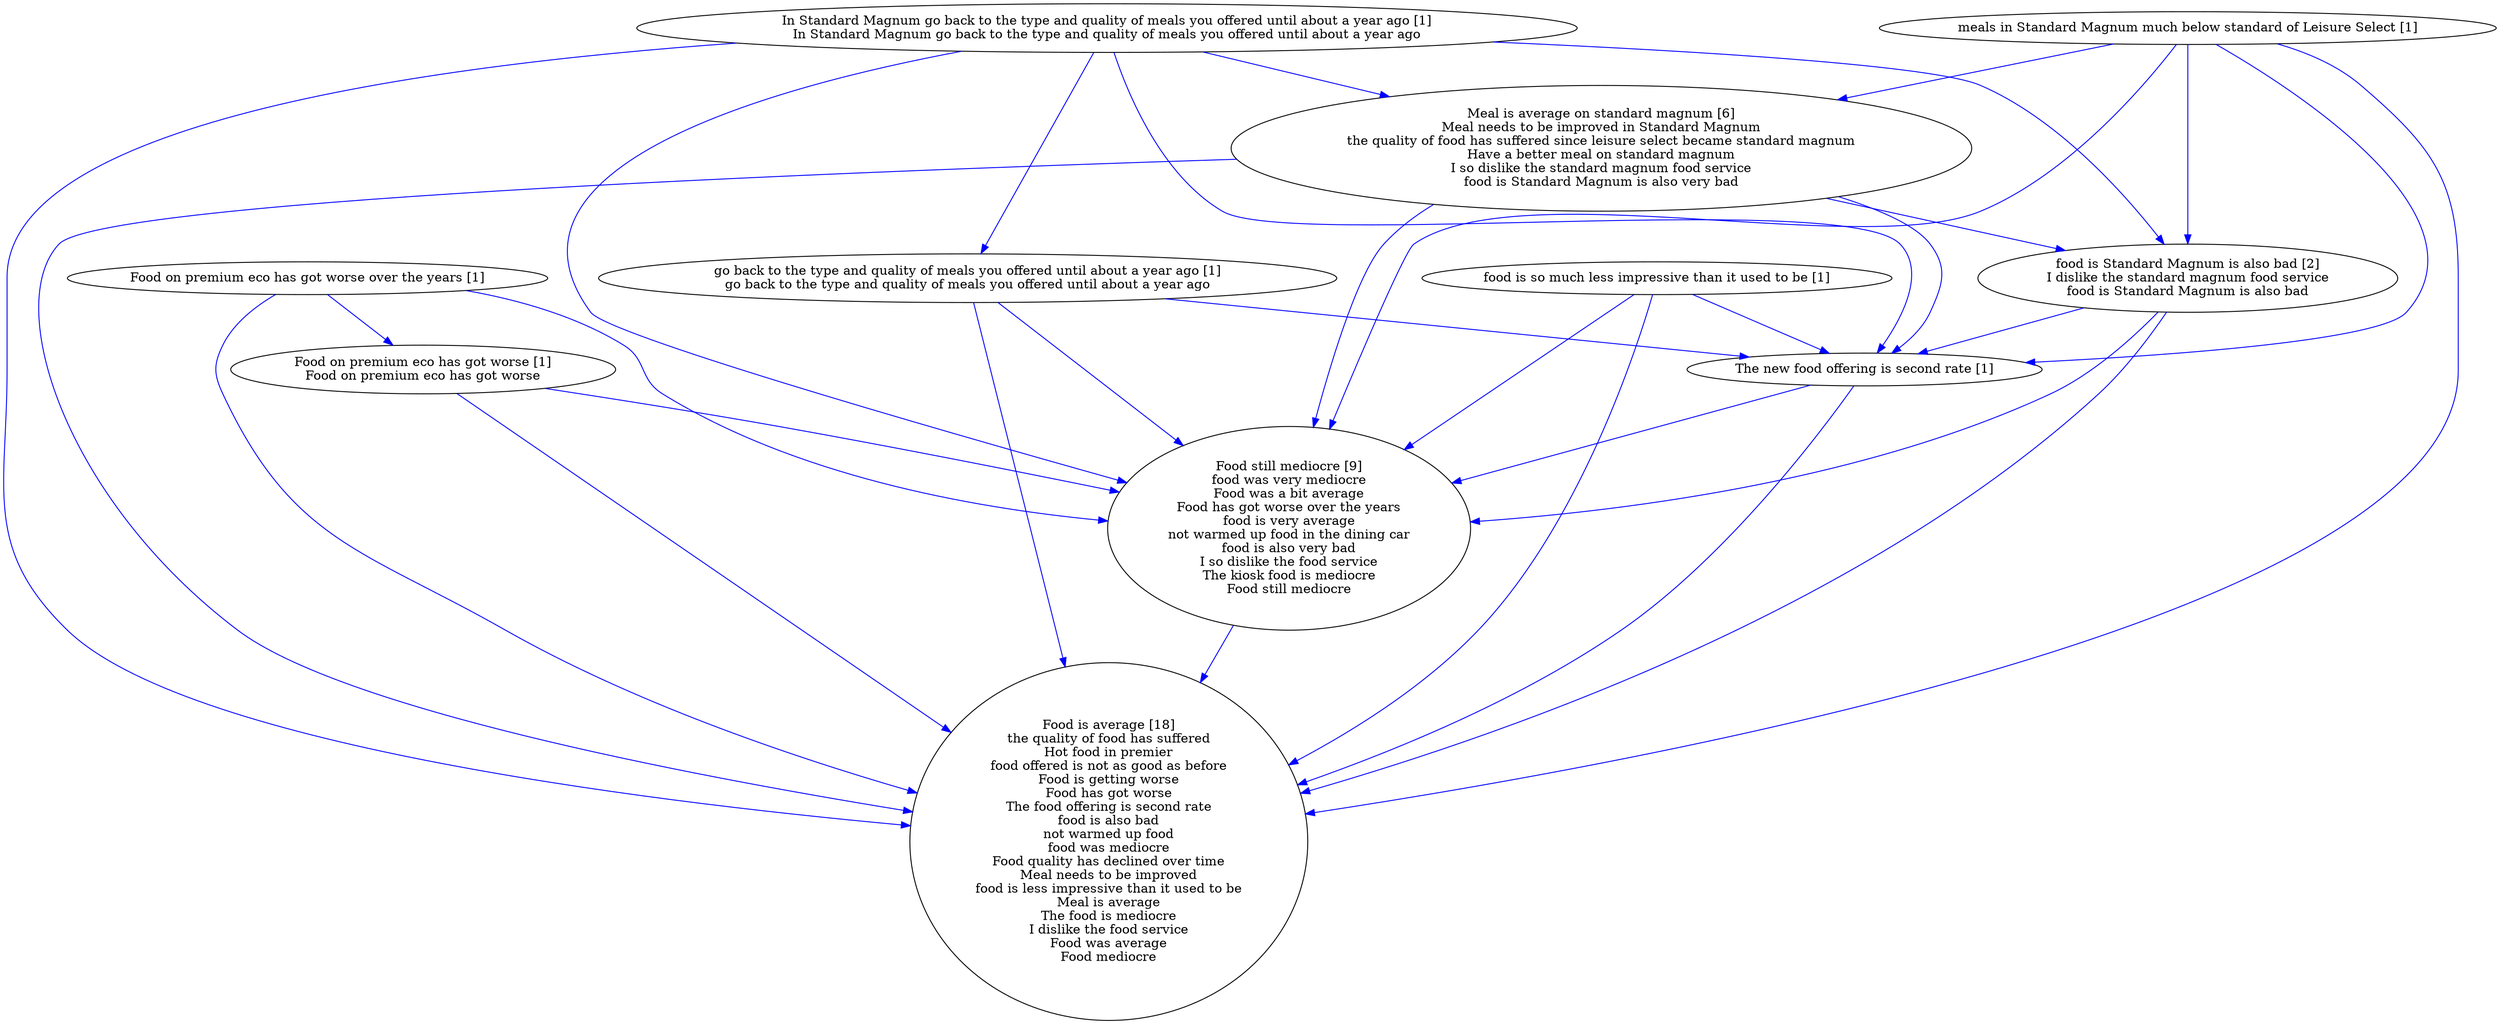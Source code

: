digraph collapsedGraph {
"food is Standard Magnum is also bad [2]\nI dislike the standard magnum food service\nfood is Standard Magnum is also bad""Food is average [18]\nthe quality of food has suffered\nHot food in premier\nfood offered is not as good as before\nFood is getting worse\nFood has got worse\nThe food offering is second rate\nfood is also bad\nnot warmed up food\nfood was mediocre\nFood quality has declined over time\nMeal needs to be improved\nfood is less impressive than it used to be\nMeal is average\nThe food is mediocre\nI dislike the food service\nFood was average\nFood mediocre""Meal is average on standard magnum [6]\nMeal needs to be improved in Standard Magnum\nthe quality of food has suffered since leisure select became standard magnum\nHave a better meal on standard magnum\nI so dislike the standard magnum food service\nfood is Standard Magnum is also very bad""Food still mediocre [9]\nfood was very mediocre\nFood was a bit average\nFood has got worse over the years\nfood is very average\nnot warmed up food in the dining car\nfood is also very bad\nI so dislike the food service\nThe kiosk food is mediocre\nFood still mediocre""Food on premium eco has got worse over the years [1]""Food on premium eco has got worse [1]\nFood on premium eco has got worse""In Standard Magnum go back to the type and quality of meals you offered until about a year ago [1]\nIn Standard Magnum go back to the type and quality of meals you offered until about a year ago""go back to the type and quality of meals you offered until about a year ago [1]\ngo back to the type and quality of meals you offered until about a year ago""The new food offering is second rate [1]""food is so much less impressive than it used to be [1]""meals in Standard Magnum much below standard of Leisure Select [1]""food is so much less impressive than it used to be [1]" -> "Food is average [18]\nthe quality of food has suffered\nHot food in premier\nfood offered is not as good as before\nFood is getting worse\nFood has got worse\nThe food offering is second rate\nfood is also bad\nnot warmed up food\nfood was mediocre\nFood quality has declined over time\nMeal needs to be improved\nfood is less impressive than it used to be\nMeal is average\nThe food is mediocre\nI dislike the food service\nFood was average\nFood mediocre" [color=blue]
"Food still mediocre [9]\nfood was very mediocre\nFood was a bit average\nFood has got worse over the years\nfood is very average\nnot warmed up food in the dining car\nfood is also very bad\nI so dislike the food service\nThe kiosk food is mediocre\nFood still mediocre" -> "Food is average [18]\nthe quality of food has suffered\nHot food in premier\nfood offered is not as good as before\nFood is getting worse\nFood has got worse\nThe food offering is second rate\nfood is also bad\nnot warmed up food\nfood was mediocre\nFood quality has declined over time\nMeal needs to be improved\nfood is less impressive than it used to be\nMeal is average\nThe food is mediocre\nI dislike the food service\nFood was average\nFood mediocre" [color=blue]
"Food on premium eco has got worse [1]\nFood on premium eco has got worse" -> "Food still mediocre [9]\nfood was very mediocre\nFood was a bit average\nFood has got worse over the years\nfood is very average\nnot warmed up food in the dining car\nfood is also very bad\nI so dislike the food service\nThe kiosk food is mediocre\nFood still mediocre" [color=blue]
"In Standard Magnum go back to the type and quality of meals you offered until about a year ago [1]\nIn Standard Magnum go back to the type and quality of meals you offered until about a year ago" -> "Food is average [18]\nthe quality of food has suffered\nHot food in premier\nfood offered is not as good as before\nFood is getting worse\nFood has got worse\nThe food offering is second rate\nfood is also bad\nnot warmed up food\nfood was mediocre\nFood quality has declined over time\nMeal needs to be improved\nfood is less impressive than it used to be\nMeal is average\nThe food is mediocre\nI dislike the food service\nFood was average\nFood mediocre" [color=blue]
"food is so much less impressive than it used to be [1]" -> "The new food offering is second rate [1]" [color=blue]
"meals in Standard Magnum much below standard of Leisure Select [1]" -> "food is Standard Magnum is also bad [2]\nI dislike the standard magnum food service\nfood is Standard Magnum is also bad" [color=blue]
"meals in Standard Magnum much below standard of Leisure Select [1]" -> "Food still mediocre [9]\nfood was very mediocre\nFood was a bit average\nFood has got worse over the years\nfood is very average\nnot warmed up food in the dining car\nfood is also very bad\nI so dislike the food service\nThe kiosk food is mediocre\nFood still mediocre" [color=blue]
"meals in Standard Magnum much below standard of Leisure Select [1]" -> "Meal is average on standard magnum [6]\nMeal needs to be improved in Standard Magnum\nthe quality of food has suffered since leisure select became standard magnum\nHave a better meal on standard magnum\nI so dislike the standard magnum food service\nfood is Standard Magnum is also very bad" [color=blue]
"The new food offering is second rate [1]" -> "Food is average [18]\nthe quality of food has suffered\nHot food in premier\nfood offered is not as good as before\nFood is getting worse\nFood has got worse\nThe food offering is second rate\nfood is also bad\nnot warmed up food\nfood was mediocre\nFood quality has declined over time\nMeal needs to be improved\nfood is less impressive than it used to be\nMeal is average\nThe food is mediocre\nI dislike the food service\nFood was average\nFood mediocre" [color=blue]
"Food on premium eco has got worse over the years [1]" -> "Food is average [18]\nthe quality of food has suffered\nHot food in premier\nfood offered is not as good as before\nFood is getting worse\nFood has got worse\nThe food offering is second rate\nfood is also bad\nnot warmed up food\nfood was mediocre\nFood quality has declined over time\nMeal needs to be improved\nfood is less impressive than it used to be\nMeal is average\nThe food is mediocre\nI dislike the food service\nFood was average\nFood mediocre" [color=blue]
"food is so much less impressive than it used to be [1]" -> "Food still mediocre [9]\nfood was very mediocre\nFood was a bit average\nFood has got worse over the years\nfood is very average\nnot warmed up food in the dining car\nfood is also very bad\nI so dislike the food service\nThe kiosk food is mediocre\nFood still mediocre" [color=blue]
"The new food offering is second rate [1]" -> "Food still mediocre [9]\nfood was very mediocre\nFood was a bit average\nFood has got worse over the years\nfood is very average\nnot warmed up food in the dining car\nfood is also very bad\nI so dislike the food service\nThe kiosk food is mediocre\nFood still mediocre" [color=blue]
"food is Standard Magnum is also bad [2]\nI dislike the standard magnum food service\nfood is Standard Magnum is also bad" -> "Food is average [18]\nthe quality of food has suffered\nHot food in premier\nfood offered is not as good as before\nFood is getting worse\nFood has got worse\nThe food offering is second rate\nfood is also bad\nnot warmed up food\nfood was mediocre\nFood quality has declined over time\nMeal needs to be improved\nfood is less impressive than it used to be\nMeal is average\nThe food is mediocre\nI dislike the food service\nFood was average\nFood mediocre" [color=blue]
"go back to the type and quality of meals you offered until about a year ago [1]\ngo back to the type and quality of meals you offered until about a year ago" -> "The new food offering is second rate [1]" [color=blue]
"In Standard Magnum go back to the type and quality of meals you offered until about a year ago [1]\nIn Standard Magnum go back to the type and quality of meals you offered until about a year ago" -> "food is Standard Magnum is also bad [2]\nI dislike the standard magnum food service\nfood is Standard Magnum is also bad" [color=blue]
"go back to the type and quality of meals you offered until about a year ago [1]\ngo back to the type and quality of meals you offered until about a year ago" -> "Food still mediocre [9]\nfood was very mediocre\nFood was a bit average\nFood has got worse over the years\nfood is very average\nnot warmed up food in the dining car\nfood is also very bad\nI so dislike the food service\nThe kiosk food is mediocre\nFood still mediocre" [color=blue]
"go back to the type and quality of meals you offered until about a year ago [1]\ngo back to the type and quality of meals you offered until about a year ago" -> "Food is average [18]\nthe quality of food has suffered\nHot food in premier\nfood offered is not as good as before\nFood is getting worse\nFood has got worse\nThe food offering is second rate\nfood is also bad\nnot warmed up food\nfood was mediocre\nFood quality has declined over time\nMeal needs to be improved\nfood is less impressive than it used to be\nMeal is average\nThe food is mediocre\nI dislike the food service\nFood was average\nFood mediocre" [color=blue]
"Food on premium eco has got worse [1]\nFood on premium eco has got worse" -> "Food is average [18]\nthe quality of food has suffered\nHot food in premier\nfood offered is not as good as before\nFood is getting worse\nFood has got worse\nThe food offering is second rate\nfood is also bad\nnot warmed up food\nfood was mediocre\nFood quality has declined over time\nMeal needs to be improved\nfood is less impressive than it used to be\nMeal is average\nThe food is mediocre\nI dislike the food service\nFood was average\nFood mediocre" [color=blue]
"In Standard Magnum go back to the type and quality of meals you offered until about a year ago [1]\nIn Standard Magnum go back to the type and quality of meals you offered until about a year ago" -> "Food still mediocre [9]\nfood was very mediocre\nFood was a bit average\nFood has got worse over the years\nfood is very average\nnot warmed up food in the dining car\nfood is also very bad\nI so dislike the food service\nThe kiosk food is mediocre\nFood still mediocre" [color=blue]
"In Standard Magnum go back to the type and quality of meals you offered until about a year ago [1]\nIn Standard Magnum go back to the type and quality of meals you offered until about a year ago" -> "The new food offering is second rate [1]" [color=blue]
"In Standard Magnum go back to the type and quality of meals you offered until about a year ago [1]\nIn Standard Magnum go back to the type and quality of meals you offered until about a year ago" -> "Meal is average on standard magnum [6]\nMeal needs to be improved in Standard Magnum\nthe quality of food has suffered since leisure select became standard magnum\nHave a better meal on standard magnum\nI so dislike the standard magnum food service\nfood is Standard Magnum is also very bad" [color=blue]
"Food on premium eco has got worse over the years [1]" -> "Food still mediocre [9]\nfood was very mediocre\nFood was a bit average\nFood has got worse over the years\nfood is very average\nnot warmed up food in the dining car\nfood is also very bad\nI so dislike the food service\nThe kiosk food is mediocre\nFood still mediocre" [color=blue]
"Meal is average on standard magnum [6]\nMeal needs to be improved in Standard Magnum\nthe quality of food has suffered since leisure select became standard magnum\nHave a better meal on standard magnum\nI so dislike the standard magnum food service\nfood is Standard Magnum is also very bad" -> "Food still mediocre [9]\nfood was very mediocre\nFood was a bit average\nFood has got worse over the years\nfood is very average\nnot warmed up food in the dining car\nfood is also very bad\nI so dislike the food service\nThe kiosk food is mediocre\nFood still mediocre" [color=blue]
"Meal is average on standard magnum [6]\nMeal needs to be improved in Standard Magnum\nthe quality of food has suffered since leisure select became standard magnum\nHave a better meal on standard magnum\nI so dislike the standard magnum food service\nfood is Standard Magnum is also very bad" -> "food is Standard Magnum is also bad [2]\nI dislike the standard magnum food service\nfood is Standard Magnum is also bad" [color=blue]
"Meal is average on standard magnum [6]\nMeal needs to be improved in Standard Magnum\nthe quality of food has suffered since leisure select became standard magnum\nHave a better meal on standard magnum\nI so dislike the standard magnum food service\nfood is Standard Magnum is also very bad" -> "The new food offering is second rate [1]" [color=blue]
"Meal is average on standard magnum [6]\nMeal needs to be improved in Standard Magnum\nthe quality of food has suffered since leisure select became standard magnum\nHave a better meal on standard magnum\nI so dislike the standard magnum food service\nfood is Standard Magnum is also very bad" -> "Food is average [18]\nthe quality of food has suffered\nHot food in premier\nfood offered is not as good as before\nFood is getting worse\nFood has got worse\nThe food offering is second rate\nfood is also bad\nnot warmed up food\nfood was mediocre\nFood quality has declined over time\nMeal needs to be improved\nfood is less impressive than it used to be\nMeal is average\nThe food is mediocre\nI dislike the food service\nFood was average\nFood mediocre" [color=blue]
"food is Standard Magnum is also bad [2]\nI dislike the standard magnum food service\nfood is Standard Magnum is also bad" -> "Food still mediocre [9]\nfood was very mediocre\nFood was a bit average\nFood has got worse over the years\nfood is very average\nnot warmed up food in the dining car\nfood is also very bad\nI so dislike the food service\nThe kiosk food is mediocre\nFood still mediocre" [color=blue]
"food is Standard Magnum is also bad [2]\nI dislike the standard magnum food service\nfood is Standard Magnum is also bad" -> "The new food offering is second rate [1]" [color=blue]
"meals in Standard Magnum much below standard of Leisure Select [1]" -> "Food is average [18]\nthe quality of food has suffered\nHot food in premier\nfood offered is not as good as before\nFood is getting worse\nFood has got worse\nThe food offering is second rate\nfood is also bad\nnot warmed up food\nfood was mediocre\nFood quality has declined over time\nMeal needs to be improved\nfood is less impressive than it used to be\nMeal is average\nThe food is mediocre\nI dislike the food service\nFood was average\nFood mediocre" [color=blue]
"Food on premium eco has got worse over the years [1]" -> "Food on premium eco has got worse [1]\nFood on premium eco has got worse" [color=blue]
"In Standard Magnum go back to the type and quality of meals you offered until about a year ago [1]\nIn Standard Magnum go back to the type and quality of meals you offered until about a year ago" -> "go back to the type and quality of meals you offered until about a year ago [1]\ngo back to the type and quality of meals you offered until about a year ago" [color=blue]
"meals in Standard Magnum much below standard of Leisure Select [1]" -> "The new food offering is second rate [1]" [color=blue]
}